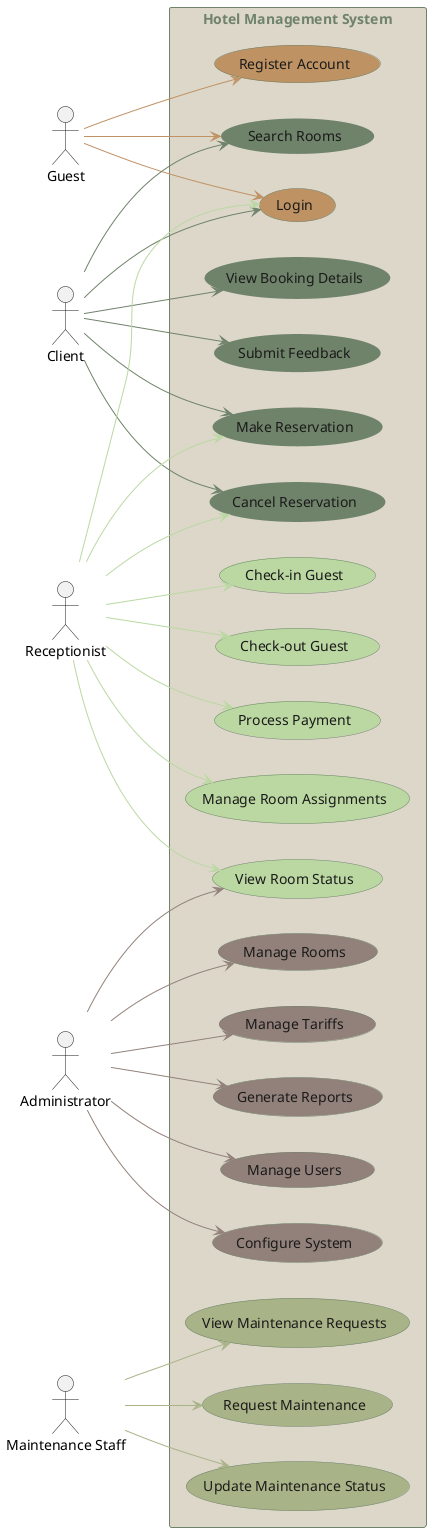 @startuml HotelManagementSystem_UseCase
skinparam usecase {
    BackgroundColor #FFFFFF
    BorderColor #6F826A
    FontColor #1A1A19
    FontSize 14
    ArrowColor #6F826A
    ActorBorderColor #6F826A
    ActorFontColor #6F826A
    ActorBackgroundColor #FFFFFF
}

skinparam rectangle {
    BackgroundColor #FFFFFF
    BorderColor #6F826A
    FontColor #6F826A
}

skinparam arrow {
    Color #6F826A
    FontColor #6F826A
}

' ====== ACTORS ======
left to right direction
actor Guest << (S,#BF9264) >>
actor Client << (S,#6F826A) >>
actor Receptionist << (S,#BBD8A3) >>
actor Administrator << (S,#92817A) >>
actor "Maintenance Staff" << (S, #A9B388) >> as MaintenanceStaff

' ====== SYSTEM BOUNDARY ======
rectangle "Hotel Management System" #DCD7C9 {
    ' ====== USE CASES ======
    (Search Rooms) as UC1 #6F826A
    (Make Reservation) as UC2 #6F826A
    (Cancel Reservation) as UC3 #6F826A
    (Register Account) as UC4 #BF9264
    (Login) as UC5 #BF9264
    (View Booking Details) as UC6 #6F826A
    (Submit Feedback) as UC7 #6F826A
    
    (Check-in Guest) as UC8 #BBD8A3
    (Check-out Guest) as UC9 #BBD8A3
    (Process Payment) as UC10 #BBD8A3
    (Manage Room Assignments) as UC11 #BBD8A3
    (View Room Status) as UC12 #BBD8A3
    
    (Manage Rooms) as UC13 #92817A
    (Manage Tariffs) as UC14 #92817A
    (Generate Reports) as UC15 #92817A
    (Manage Users) as UC16 #92817A
    (Configure System) as UC17 #92817A
    
    (Request Maintenance) as UC18 #A9B388
    (Update Maintenance Status) as UC19 #A9B388
    (View Maintenance Requests) as UC20 #A9B388

    ' ====== RELATIONSHIPS ======
   

' ====== ACTOR CONNECTIONS ======
Guest -[#BF9264]-> UC1
Guest -[#BF9264]-> UC4
Guest -[#BF9264]-> UC5

Client -[#6F826A]-> UC1
Client -[#6F826A]-> UC2
Client -[#6F826A]-> UC3
Client -[#6F826A]-> UC5
Client -[#6F826A]-> UC6
Client -[#6F826A]-> UC7

Receptionist -[#BBD8A3]-> UC2
Receptionist -[#BBD8A3]-> UC3
Receptionist -[#BBD8A3]-> UC5
Receptionist -[#BBD8A3]-> UC8
Receptionist -[#BBD8A3]-> UC9
Receptionist -[#BBD8A3]-> UC10
Receptionist -[#BBD8A3]-> UC11
Receptionist -[#BBD8A3]-> UC12

Administrator -[#92817A]-> UC13
Administrator -[#92817A]-> UC14
Administrator -[#92817A]-> UC15
Administrator -[#92817A]-> UC16
Administrator -[#92817A]-> UC17
Administrator -[#92817A]-> UC12

MaintenanceStaff -[#A9B388]-> UC18
MaintenanceStaff -[#A9B388]-> UC19
MaintenanceStaff -[#A9B388]-> UC20

' ====== LEGEND ======


@enduml